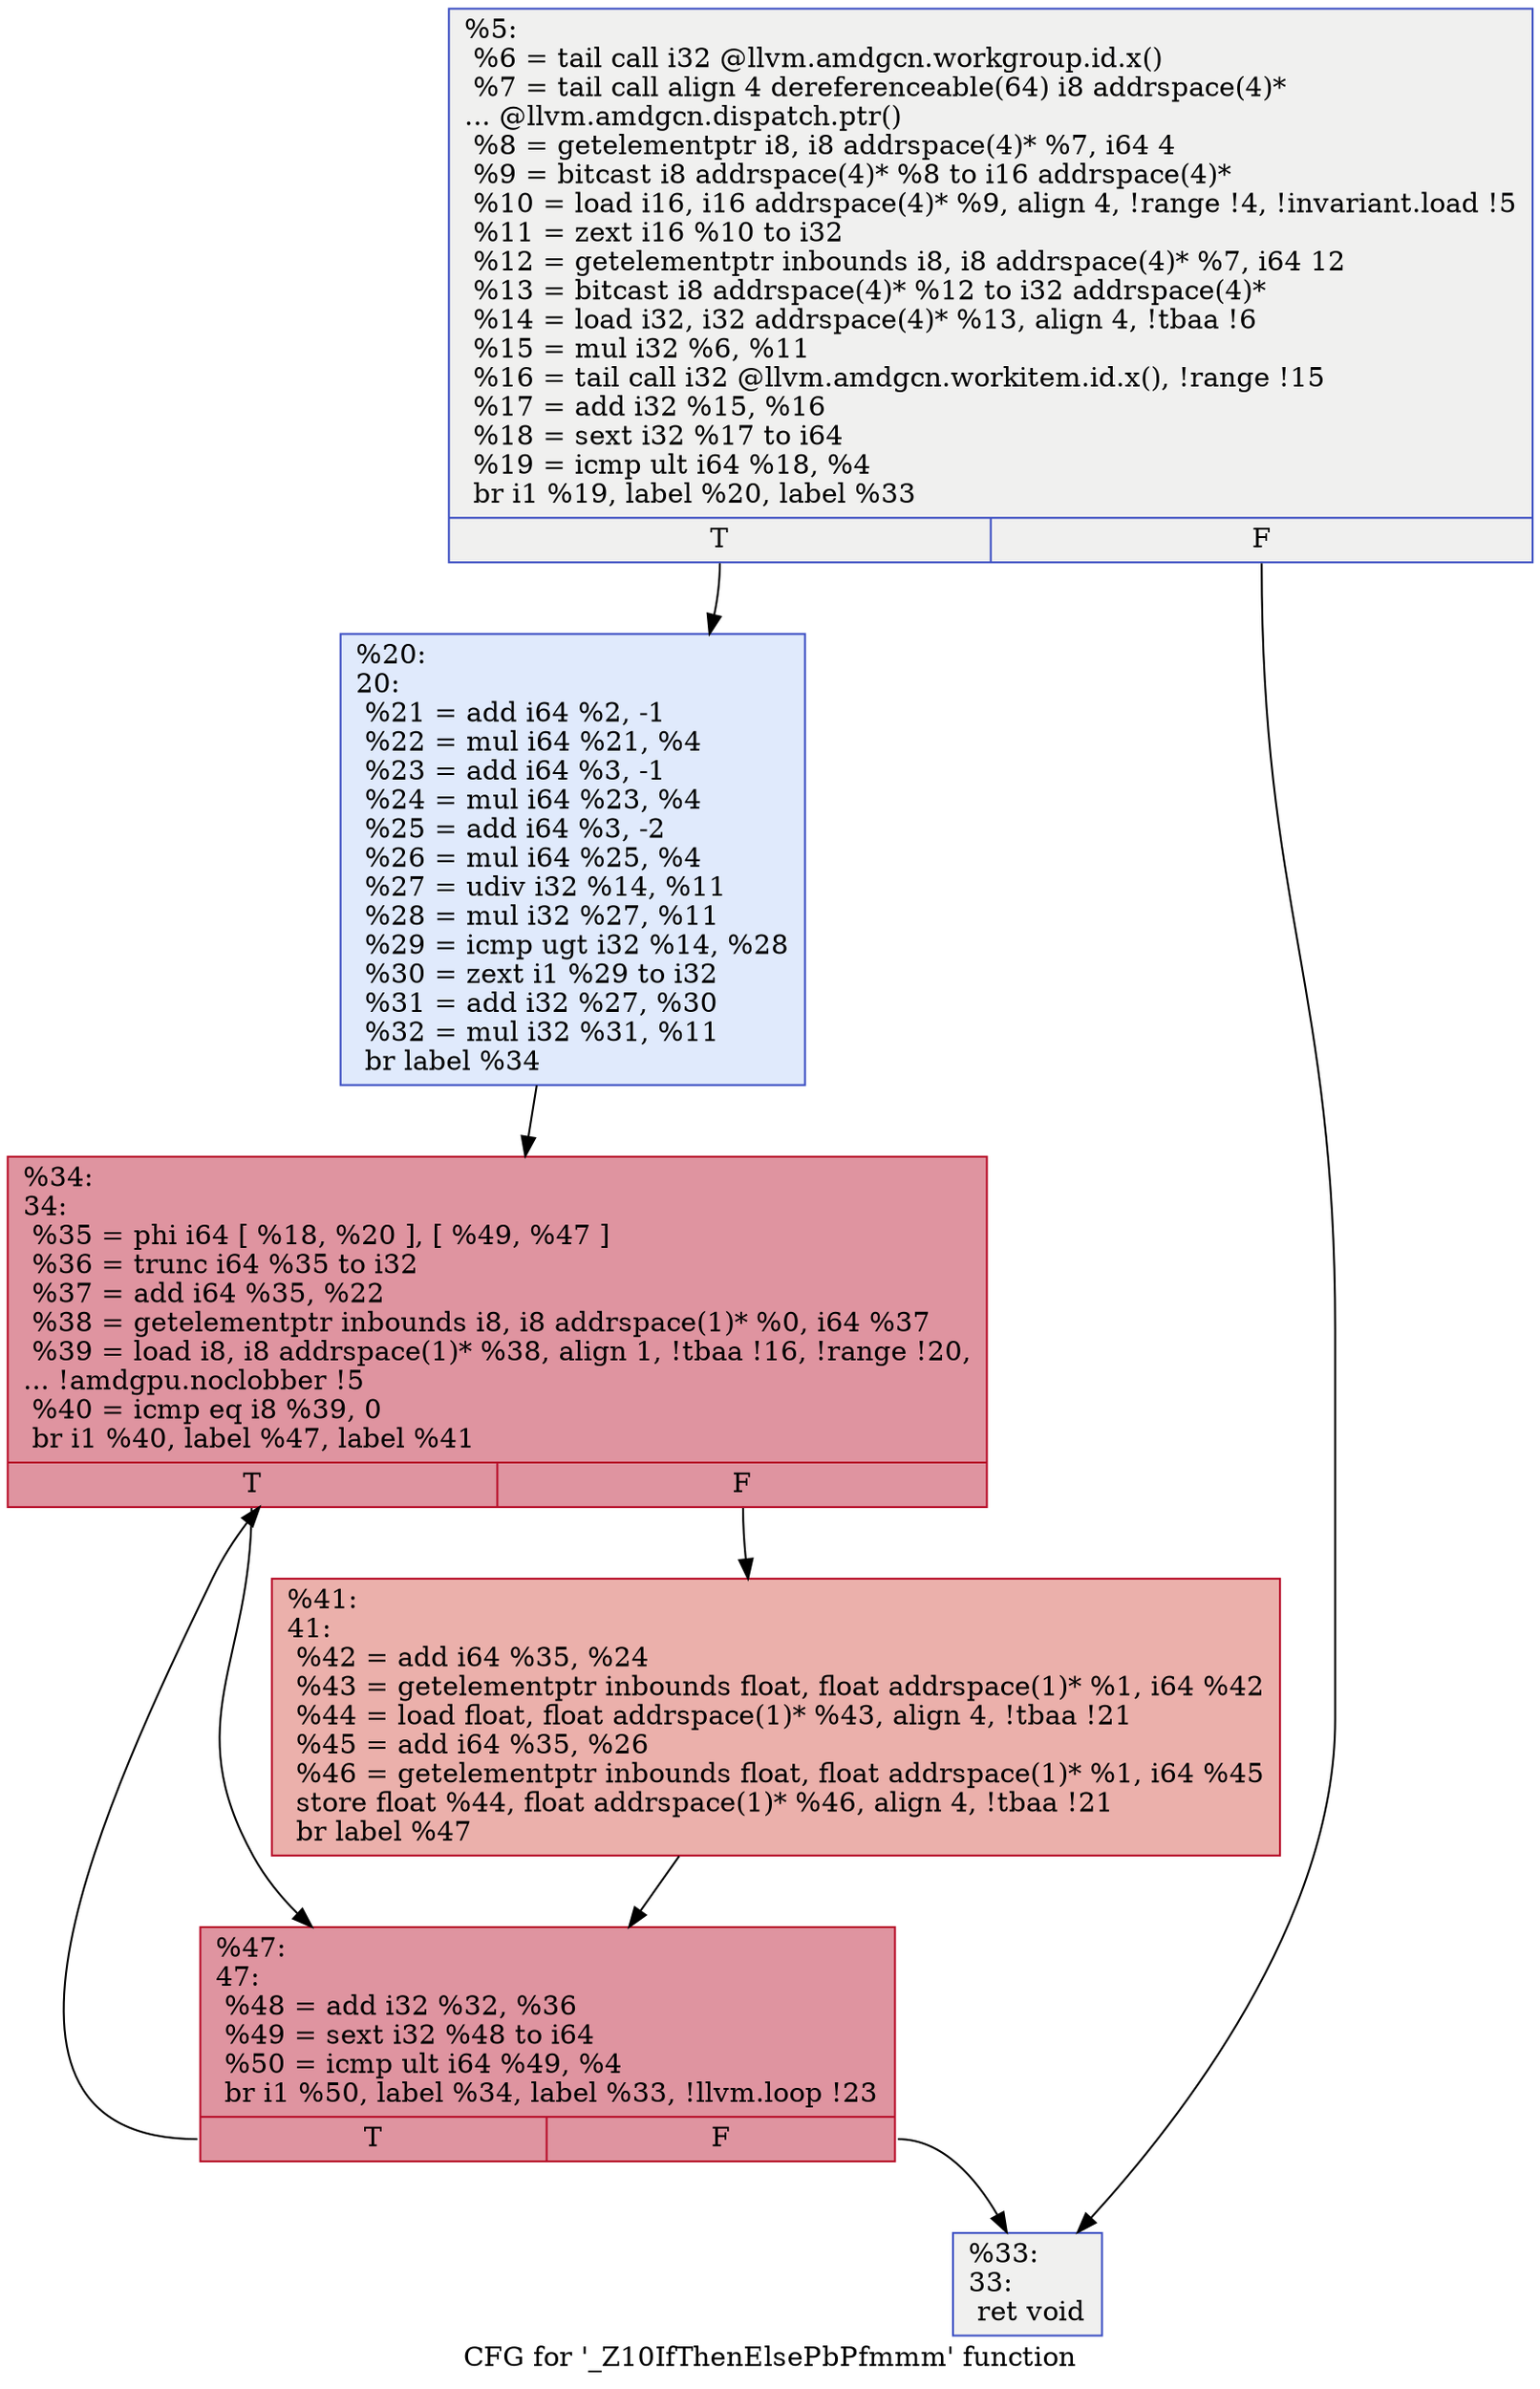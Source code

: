 digraph "CFG for '_Z10IfThenElsePbPfmmm' function" {
	label="CFG for '_Z10IfThenElsePbPfmmm' function";

	Node0x484b760 [shape=record,color="#3d50c3ff", style=filled, fillcolor="#dedcdb70",label="{%5:\l  %6 = tail call i32 @llvm.amdgcn.workgroup.id.x()\l  %7 = tail call align 4 dereferenceable(64) i8 addrspace(4)*\l... @llvm.amdgcn.dispatch.ptr()\l  %8 = getelementptr i8, i8 addrspace(4)* %7, i64 4\l  %9 = bitcast i8 addrspace(4)* %8 to i16 addrspace(4)*\l  %10 = load i16, i16 addrspace(4)* %9, align 4, !range !4, !invariant.load !5\l  %11 = zext i16 %10 to i32\l  %12 = getelementptr inbounds i8, i8 addrspace(4)* %7, i64 12\l  %13 = bitcast i8 addrspace(4)* %12 to i32 addrspace(4)*\l  %14 = load i32, i32 addrspace(4)* %13, align 4, !tbaa !6\l  %15 = mul i32 %6, %11\l  %16 = tail call i32 @llvm.amdgcn.workitem.id.x(), !range !15\l  %17 = add i32 %15, %16\l  %18 = sext i32 %17 to i64\l  %19 = icmp ult i64 %18, %4\l  br i1 %19, label %20, label %33\l|{<s0>T|<s1>F}}"];
	Node0x484b760:s0 -> Node0x484da00;
	Node0x484b760:s1 -> Node0x484da90;
	Node0x484da00 [shape=record,color="#3d50c3ff", style=filled, fillcolor="#b9d0f970",label="{%20:\l20:                                               \l  %21 = add i64 %2, -1\l  %22 = mul i64 %21, %4\l  %23 = add i64 %3, -1\l  %24 = mul i64 %23, %4\l  %25 = add i64 %3, -2\l  %26 = mul i64 %25, %4\l  %27 = udiv i32 %14, %11\l  %28 = mul i32 %27, %11\l  %29 = icmp ugt i32 %14, %28\l  %30 = zext i1 %29 to i32\l  %31 = add i32 %27, %30\l  %32 = mul i32 %31, %11\l  br label %34\l}"];
	Node0x484da00 -> Node0x484d7f0;
	Node0x484da90 [shape=record,color="#3d50c3ff", style=filled, fillcolor="#dedcdb70",label="{%33:\l33:                                               \l  ret void\l}"];
	Node0x484d7f0 [shape=record,color="#b70d28ff", style=filled, fillcolor="#b70d2870",label="{%34:\l34:                                               \l  %35 = phi i64 [ %18, %20 ], [ %49, %47 ]\l  %36 = trunc i64 %35 to i32\l  %37 = add i64 %35, %22\l  %38 = getelementptr inbounds i8, i8 addrspace(1)* %0, i64 %37\l  %39 = load i8, i8 addrspace(1)* %38, align 1, !tbaa !16, !range !20,\l... !amdgpu.noclobber !5\l  %40 = icmp eq i8 %39, 0\l  br i1 %40, label %47, label %41\l|{<s0>T|<s1>F}}"];
	Node0x484d7f0:s0 -> Node0x484e4e0;
	Node0x484d7f0:s1 -> Node0x484f1c0;
	Node0x484f1c0 [shape=record,color="#b70d28ff", style=filled, fillcolor="#d24b4070",label="{%41:\l41:                                               \l  %42 = add i64 %35, %24\l  %43 = getelementptr inbounds float, float addrspace(1)* %1, i64 %42\l  %44 = load float, float addrspace(1)* %43, align 4, !tbaa !21\l  %45 = add i64 %35, %26\l  %46 = getelementptr inbounds float, float addrspace(1)* %1, i64 %45\l  store float %44, float addrspace(1)* %46, align 4, !tbaa !21\l  br label %47\l}"];
	Node0x484f1c0 -> Node0x484e4e0;
	Node0x484e4e0 [shape=record,color="#b70d28ff", style=filled, fillcolor="#b70d2870",label="{%47:\l47:                                               \l  %48 = add i32 %32, %36\l  %49 = sext i32 %48 to i64\l  %50 = icmp ult i64 %49, %4\l  br i1 %50, label %34, label %33, !llvm.loop !23\l|{<s0>T|<s1>F}}"];
	Node0x484e4e0:s0 -> Node0x484d7f0;
	Node0x484e4e0:s1 -> Node0x484da90;
}
